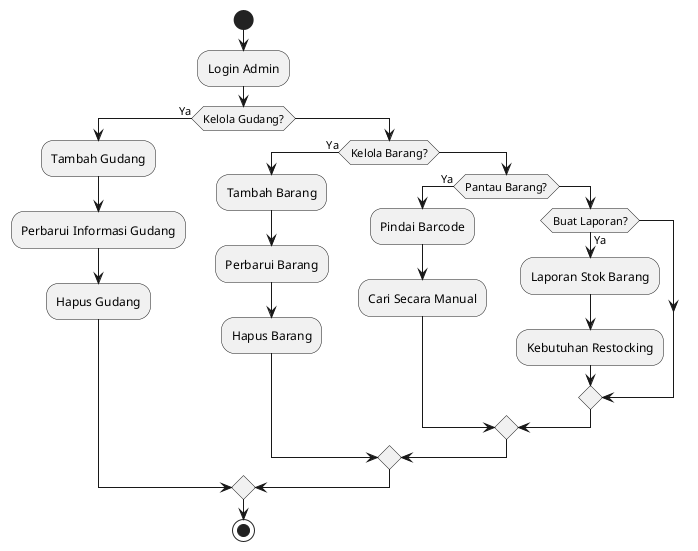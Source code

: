 @startuml flowchart
start

:Login Admin;
if (Kelola Gudang?) then (Ya)
  :Tambah Gudang;
  :Perbarui Informasi Gudang;
  :Hapus Gudang;
else
  if (Kelola Barang?) then (Ya)
    :Tambah Barang;
    :Perbarui Barang;
    :Hapus Barang;
  else
    if (Pantau Barang?) then (Ya)
      :Pindai Barcode;
      :Cari Secara Manual;
    else
      if (Buat Laporan?) then (Ya)
        :Laporan Stok Barang;
        :Kebutuhan Restocking;
      endif
    endif
  endif
endif

stop
@enduml
